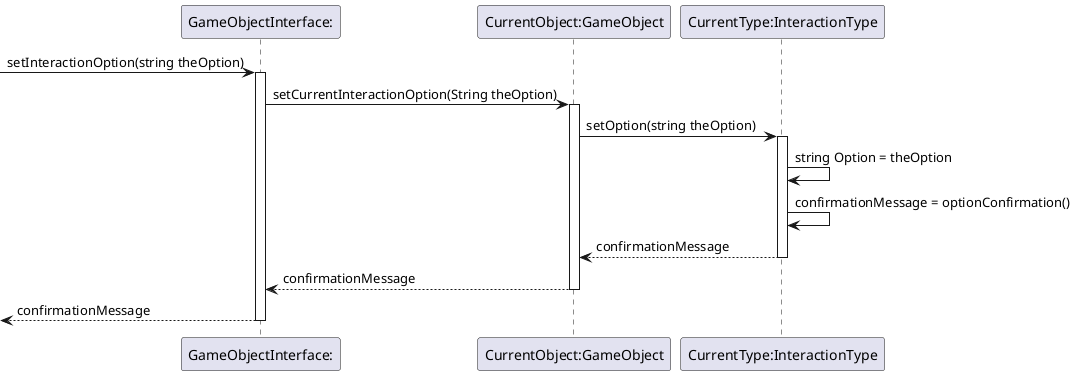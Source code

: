 @startuml setInteractionOption

[-> "GameObjectInterface:" ++: setInteractionOption(string theOption)
"GameObjectInterface:" -> "CurrentObject:GameObject" ++: setCurrentInteractionOption(String theOption)
"CurrentObject:GameObject" -> "CurrentType:InteractionType" ++: setOption(string theOption)
"CurrentType:InteractionType" -> "CurrentType:InteractionType": string Option = theOption
"CurrentType:InteractionType" -> "CurrentType:InteractionType": confirmationMessage = optionConfirmation()
return confirmationMessage
return confirmationMessage
return confirmationMessage

@enduml